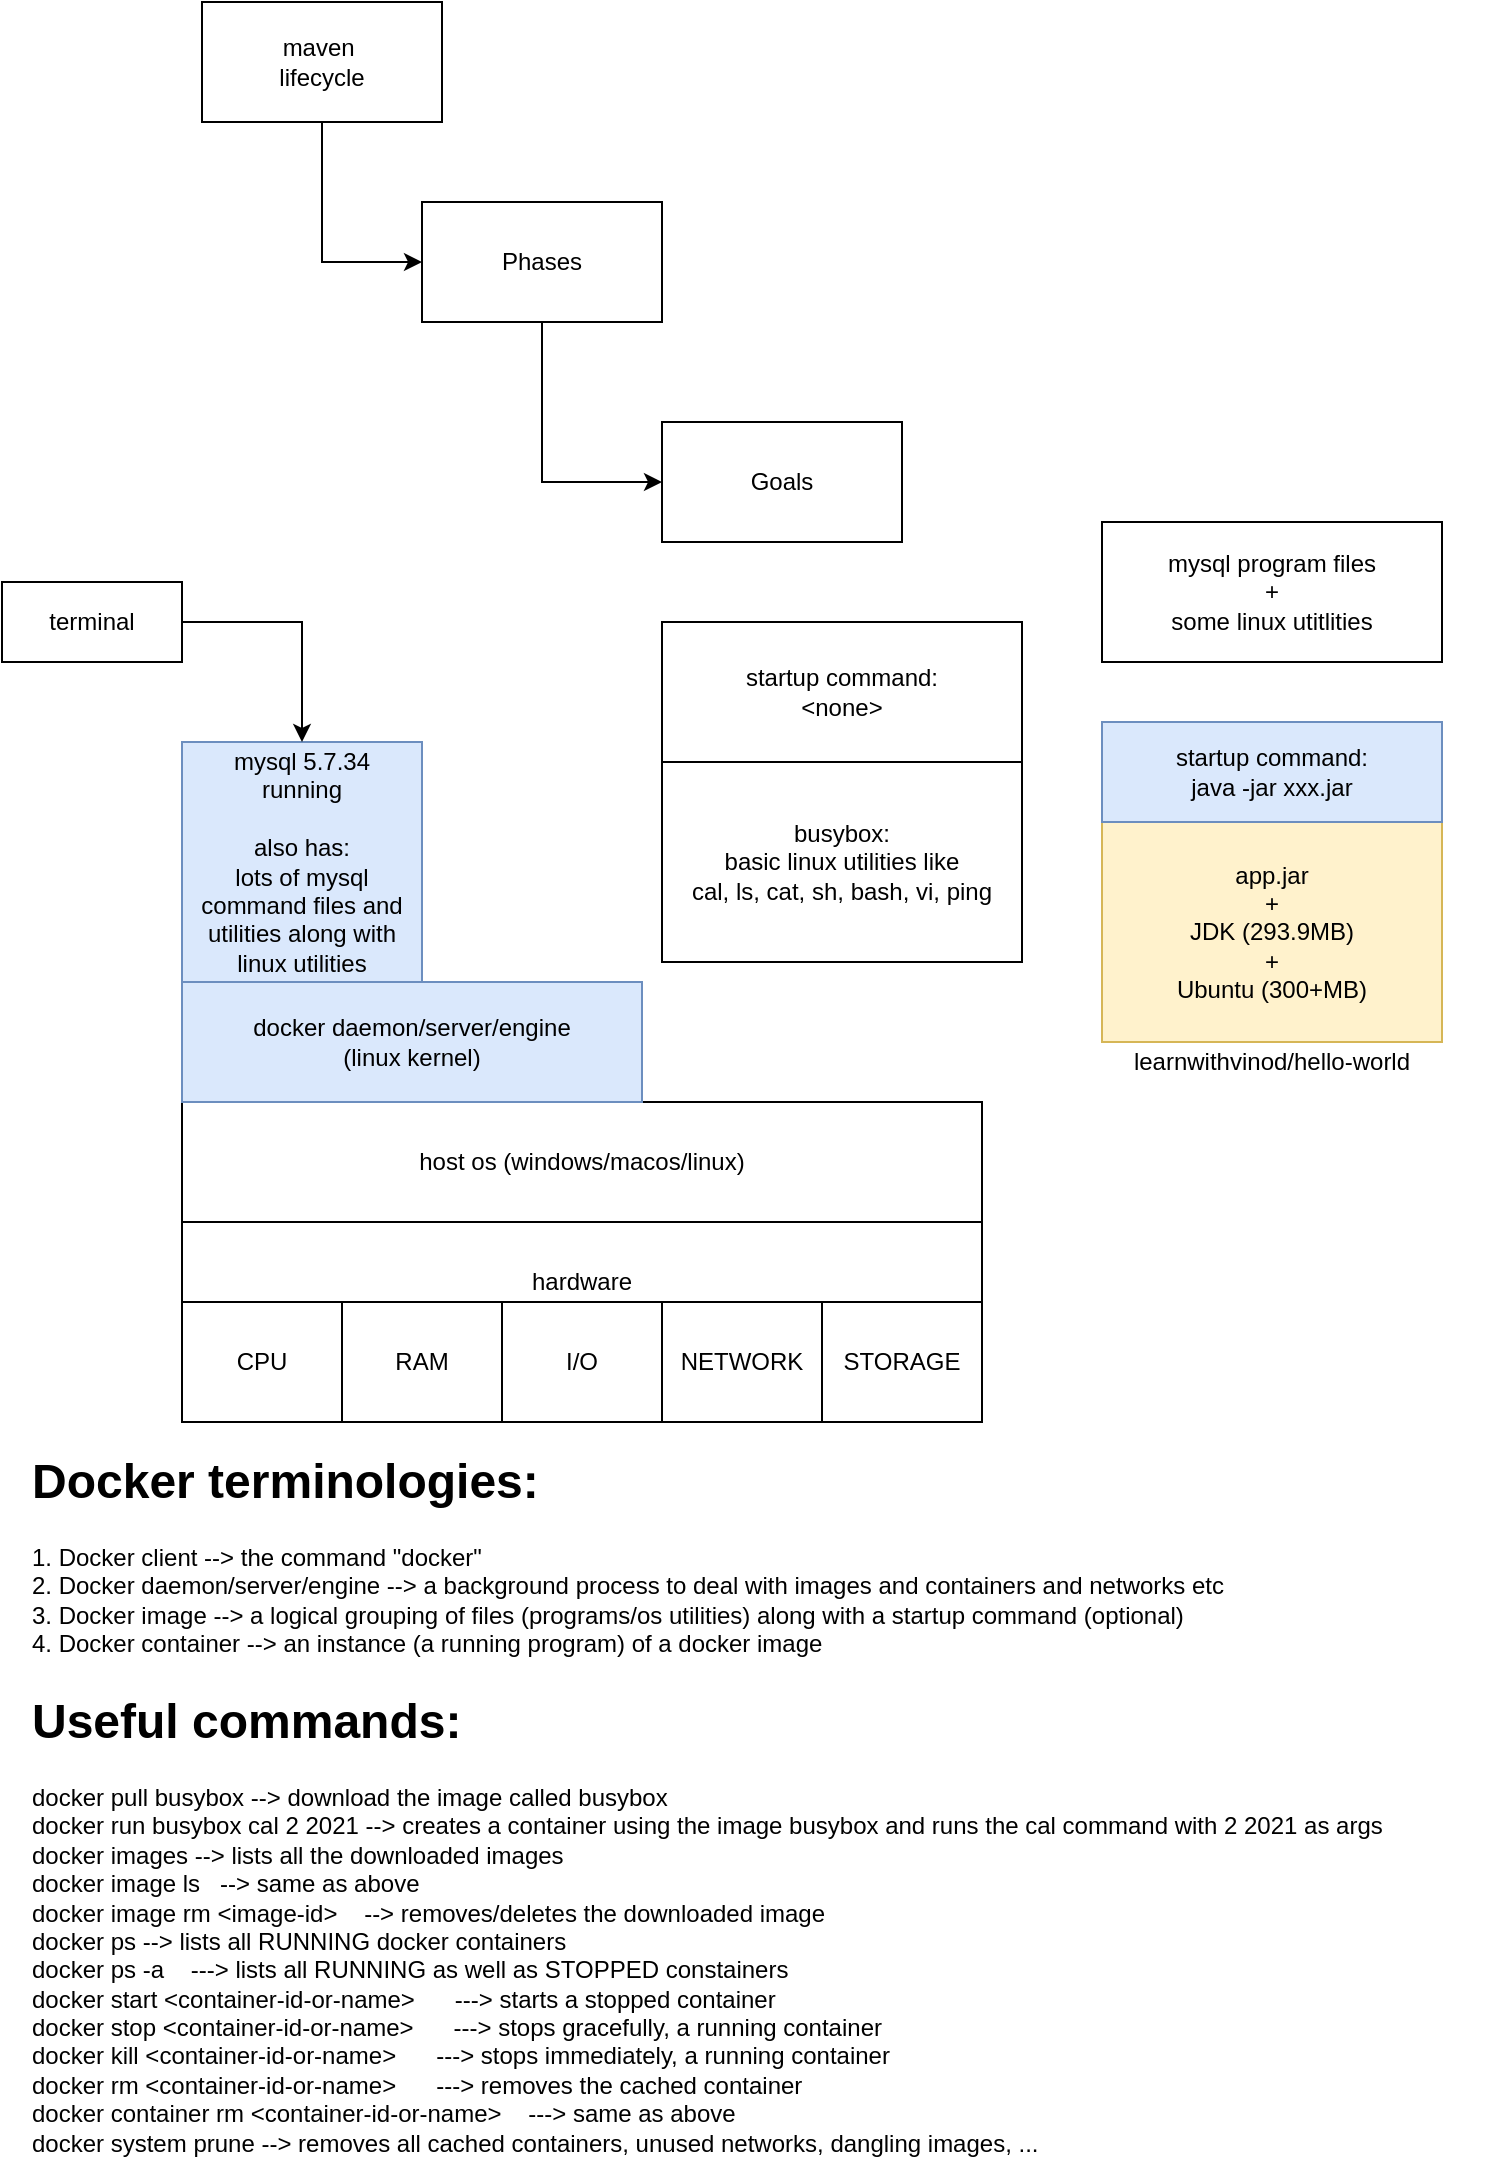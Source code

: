 <mxfile>
    <diagram id="Z1eLZQwrw43iSeNNv82h" name="Page-1">
        <mxGraphModel dx="833" dy="508" grid="1" gridSize="10" guides="1" tooltips="1" connect="1" arrows="1" fold="1" page="1" pageScale="1" pageWidth="827" pageHeight="1169" math="0" shadow="0">
            <root>
                <mxCell id="0"/>
                <mxCell id="1" parent="0"/>
                <mxCell id="3" style="edgeStyle=orthogonalEdgeStyle;rounded=0;orthogonalLoop=1;jettySize=auto;html=1;exitX=0.5;exitY=1;exitDx=0;exitDy=0;entryX=0;entryY=0.5;entryDx=0;entryDy=0;" edge="1" parent="1" source="4" target="6">
                    <mxGeometry relative="1" as="geometry"/>
                </mxCell>
                <mxCell id="4" value="maven&amp;nbsp;&lt;br&gt;lifecycle" style="rounded=0;whiteSpace=wrap;html=1;" vertex="1" parent="1">
                    <mxGeometry x="130" y="150" width="120" height="60" as="geometry"/>
                </mxCell>
                <mxCell id="5" style="edgeStyle=orthogonalEdgeStyle;rounded=0;orthogonalLoop=1;jettySize=auto;html=1;exitX=0.5;exitY=1;exitDx=0;exitDy=0;entryX=0;entryY=0.5;entryDx=0;entryDy=0;" edge="1" parent="1" source="6" target="7">
                    <mxGeometry relative="1" as="geometry"/>
                </mxCell>
                <mxCell id="6" value="Phases" style="rounded=0;whiteSpace=wrap;html=1;" vertex="1" parent="1">
                    <mxGeometry x="240" y="250" width="120" height="60" as="geometry"/>
                </mxCell>
                <mxCell id="7" value="Goals" style="rounded=0;whiteSpace=wrap;html=1;" vertex="1" parent="1">
                    <mxGeometry x="360" y="360" width="120" height="60" as="geometry"/>
                </mxCell>
                <mxCell id="8" value="host os (windows/macos/linux)" style="rounded=0;whiteSpace=wrap;html=1;" vertex="1" parent="1">
                    <mxGeometry x="120" y="700" width="400" height="60" as="geometry"/>
                </mxCell>
                <mxCell id="9" value="hardware" style="rounded=0;whiteSpace=wrap;html=1;" vertex="1" parent="1">
                    <mxGeometry x="120" y="760" width="400" height="60" as="geometry"/>
                </mxCell>
                <mxCell id="10" value="docker daemon/server/engine&lt;br&gt;(linux kernel)" style="rounded=0;whiteSpace=wrap;html=1;fillColor=#dae8fc;strokeColor=#6c8ebf;" vertex="1" parent="1">
                    <mxGeometry x="120" y="640" width="230" height="60" as="geometry"/>
                </mxCell>
                <mxCell id="11" value="CPU" style="rounded=0;whiteSpace=wrap;html=1;" vertex="1" parent="1">
                    <mxGeometry x="120" y="800" width="80" height="60" as="geometry"/>
                </mxCell>
                <mxCell id="12" value="RAM" style="rounded=0;whiteSpace=wrap;html=1;" vertex="1" parent="1">
                    <mxGeometry x="200" y="800" width="80" height="60" as="geometry"/>
                </mxCell>
                <mxCell id="13" value="I/O" style="rounded=0;whiteSpace=wrap;html=1;" vertex="1" parent="1">
                    <mxGeometry x="280" y="800" width="80" height="60" as="geometry"/>
                </mxCell>
                <mxCell id="14" value="NETWORK" style="rounded=0;whiteSpace=wrap;html=1;" vertex="1" parent="1">
                    <mxGeometry x="360" y="800" width="80" height="60" as="geometry"/>
                </mxCell>
                <mxCell id="15" value="STORAGE" style="rounded=0;whiteSpace=wrap;html=1;" vertex="1" parent="1">
                    <mxGeometry x="440" y="800" width="80" height="60" as="geometry"/>
                </mxCell>
                <mxCell id="16" value="mysql program files&lt;br&gt;+&lt;br&gt;some linux utitlities" style="rounded=0;whiteSpace=wrap;html=1;" vertex="1" parent="1">
                    <mxGeometry x="580" y="410" width="170" height="70" as="geometry"/>
                </mxCell>
                <mxCell id="17" value="app.jar&lt;br&gt;+&lt;br&gt;JDK (293.9MB)&lt;br&gt;+&lt;br&gt;Ubuntu (300+MB)" style="rounded=0;whiteSpace=wrap;html=1;fillColor=#fff2cc;strokeColor=#d6b656;" vertex="1" parent="1">
                    <mxGeometry x="580" y="560" width="170" height="110" as="geometry"/>
                </mxCell>
                <mxCell id="18" value="startup command:&lt;br&gt;java -jar xxx.jar" style="rounded=0;whiteSpace=wrap;html=1;fillColor=#dae8fc;strokeColor=#6c8ebf;" vertex="1" parent="1">
                    <mxGeometry x="580" y="510" width="170" height="50" as="geometry"/>
                </mxCell>
                <mxCell id="19" value="busybox:&lt;br&gt;basic linux utilities like&lt;br&gt;cal, ls, cat, sh, bash, vi, ping" style="rounded=0;whiteSpace=wrap;html=1;" vertex="1" parent="1">
                    <mxGeometry x="360" y="530" width="180" height="100" as="geometry"/>
                </mxCell>
                <mxCell id="20" value="startup command:&lt;br&gt;&amp;lt;none&amp;gt;" style="rounded=0;whiteSpace=wrap;html=1;" vertex="1" parent="1">
                    <mxGeometry x="360" y="460" width="180" height="70" as="geometry"/>
                </mxCell>
                <mxCell id="21" value="&lt;h1&gt;Docker terminologies:&lt;/h1&gt;&lt;div&gt;1. Docker client --&amp;gt; the command &quot;docker&quot;&lt;/div&gt;&lt;div&gt;2. Docker daemon/server/engine --&amp;gt; a background process to deal with images and containers and networks etc&lt;/div&gt;&lt;div&gt;3. Docker image --&amp;gt; a logical grouping of files (programs/os utilities) along with a startup command (optional)&lt;/div&gt;&lt;div&gt;4. Docker container --&amp;gt; an instance (a running program) of a docker image&lt;/div&gt;" style="text;html=1;strokeColor=none;fillColor=none;spacing=5;spacingTop=-20;whiteSpace=wrap;overflow=hidden;rounded=0;" vertex="1" parent="1">
                    <mxGeometry x="40" y="870" width="650" height="120" as="geometry"/>
                </mxCell>
                <mxCell id="22" value="&lt;h1&gt;Useful commands:&lt;/h1&gt;&lt;div&gt;docker pull busybox --&amp;gt; download the image called busybox&lt;/div&gt;&lt;div&gt;docker run busybox cal 2 2021 --&amp;gt; creates a container using the image busybox and runs the cal command with 2 2021 as args&lt;/div&gt;&lt;div&gt;docker images --&amp;gt; lists all the downloaded images&lt;/div&gt;&lt;div&gt;docker image ls&amp;nbsp; &amp;nbsp;--&amp;gt; same as above&lt;/div&gt;&lt;div&gt;docker image rm &amp;lt;image-id&amp;gt;&amp;nbsp; &amp;nbsp; --&amp;gt; removes/deletes the downloaded image&lt;/div&gt;&lt;div&gt;docker ps --&amp;gt; lists all RUNNING docker containers&lt;/div&gt;&lt;div&gt;docker ps -a&amp;nbsp; &amp;nbsp; ---&amp;gt; lists all RUNNING as well as STOPPED constainers&lt;/div&gt;&lt;div&gt;docker start &amp;lt;container-id-or-name&amp;gt;&amp;nbsp; &amp;nbsp; &amp;nbsp; ---&amp;gt; starts a stopped container&lt;/div&gt;&lt;div&gt;docker stop &amp;lt;container-id-or-name&amp;gt;&amp;nbsp; &amp;nbsp; &amp;nbsp; ---&amp;gt; stops gracefully, a running container&lt;br&gt;&lt;/div&gt;&lt;div&gt;docker kill &amp;lt;container-id-or-name&amp;gt;&amp;nbsp; &amp;nbsp; &amp;nbsp; ---&amp;gt; stops immediately, a running container&lt;br&gt;&lt;/div&gt;&lt;div&gt;docker rm &amp;lt;container-id-or-name&amp;gt;&amp;nbsp; &amp;nbsp; &amp;nbsp; ---&amp;gt; removes the cached container&lt;br&gt;&lt;/div&gt;&lt;div&gt;docker container rm &amp;lt;container-id-or-name&amp;gt;&amp;nbsp; &amp;nbsp; ---&amp;gt; same as above&lt;/div&gt;&lt;div&gt;docker system prune --&amp;gt; removes all cached containers, unused networks, dangling images, ...&lt;/div&gt;&lt;div&gt;&lt;br&gt;&lt;/div&gt;&lt;div&gt;&lt;br&gt;&lt;/div&gt;" style="text;html=1;strokeColor=none;fillColor=none;spacing=5;spacingTop=-20;whiteSpace=wrap;overflow=hidden;rounded=0;" vertex="1" parent="1">
                    <mxGeometry x="40" y="990" width="735" height="240" as="geometry"/>
                </mxCell>
                <mxCell id="23" value="mysql 5.7.34&lt;br&gt;running&lt;br&gt;&lt;br&gt;also has:&lt;br&gt;lots of mysql command files and utilities along with linux utilities" style="rounded=0;whiteSpace=wrap;html=1;fillColor=#dae8fc;strokeColor=#6c8ebf;" vertex="1" parent="1">
                    <mxGeometry x="120" y="520" width="120" height="120" as="geometry"/>
                </mxCell>
                <mxCell id="24" style="edgeStyle=orthogonalEdgeStyle;rounded=0;orthogonalLoop=1;jettySize=auto;html=1;exitX=1;exitY=0.5;exitDx=0;exitDy=0;" edge="1" parent="1" source="25" target="23">
                    <mxGeometry relative="1" as="geometry"/>
                </mxCell>
                <mxCell id="25" value="terminal" style="rounded=0;whiteSpace=wrap;html=1;" vertex="1" parent="1">
                    <mxGeometry x="30" y="440" width="90" height="40" as="geometry"/>
                </mxCell>
                <mxCell id="26" value="learnwithvinod/hello-world" style="text;html=1;strokeColor=none;fillColor=none;align=center;verticalAlign=middle;whiteSpace=wrap;rounded=0;" vertex="1" parent="1">
                    <mxGeometry x="585" y="670" width="160" height="20" as="geometry"/>
                </mxCell>
            </root>
        </mxGraphModel>
    </diagram>
</mxfile>